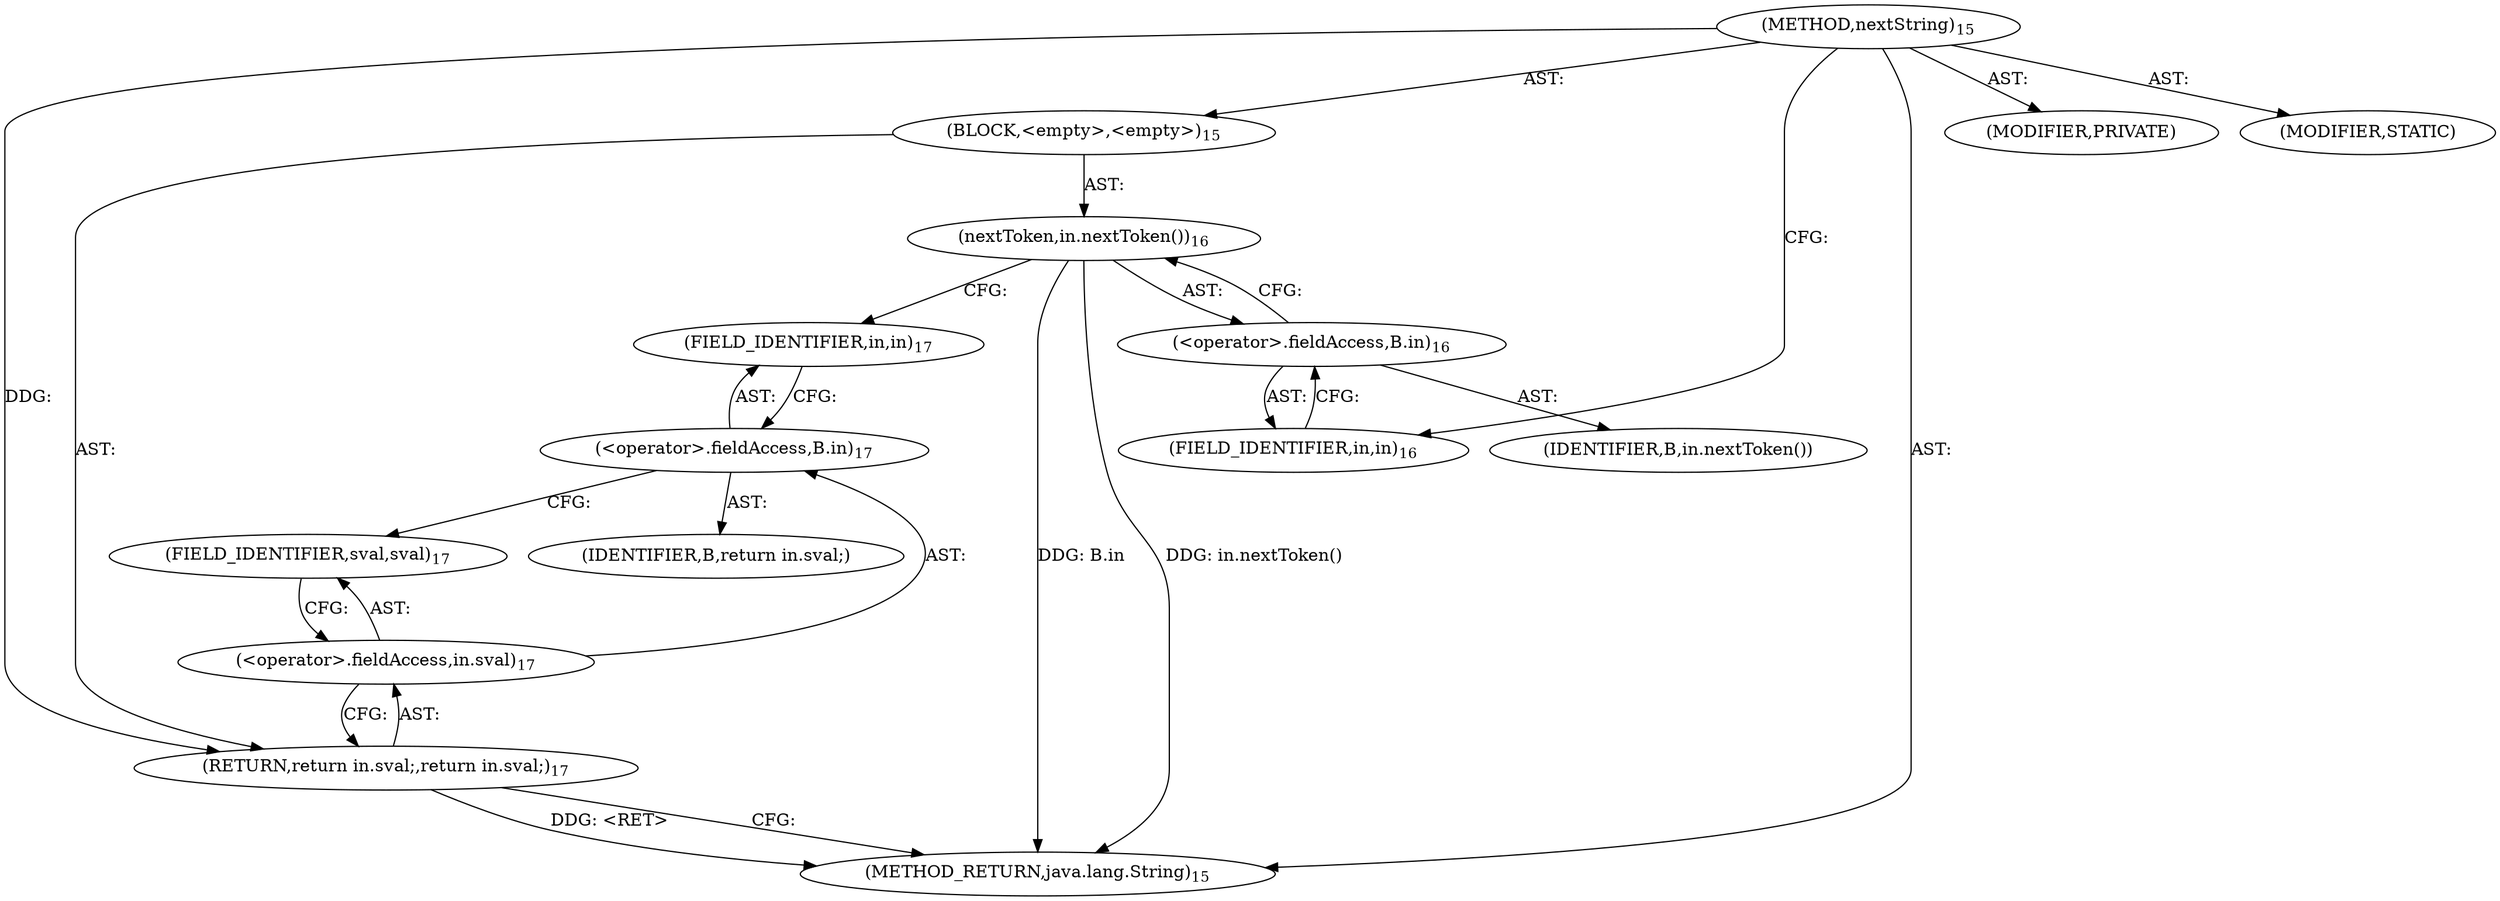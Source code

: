 digraph "nextString" {  
"40" [label = <(METHOD,nextString)<SUB>15</SUB>> ]
"41" [label = <(BLOCK,&lt;empty&gt;,&lt;empty&gt;)<SUB>15</SUB>> ]
"42" [label = <(nextToken,in.nextToken())<SUB>16</SUB>> ]
"43" [label = <(&lt;operator&gt;.fieldAccess,B.in)<SUB>16</SUB>> ]
"44" [label = <(IDENTIFIER,B,in.nextToken())> ]
"45" [label = <(FIELD_IDENTIFIER,in,in)<SUB>16</SUB>> ]
"46" [label = <(RETURN,return in.sval;,return in.sval;)<SUB>17</SUB>> ]
"47" [label = <(&lt;operator&gt;.fieldAccess,in.sval)<SUB>17</SUB>> ]
"48" [label = <(&lt;operator&gt;.fieldAccess,B.in)<SUB>17</SUB>> ]
"49" [label = <(IDENTIFIER,B,return in.sval;)> ]
"50" [label = <(FIELD_IDENTIFIER,in,in)<SUB>17</SUB>> ]
"51" [label = <(FIELD_IDENTIFIER,sval,sval)<SUB>17</SUB>> ]
"52" [label = <(MODIFIER,PRIVATE)> ]
"53" [label = <(MODIFIER,STATIC)> ]
"54" [label = <(METHOD_RETURN,java.lang.String)<SUB>15</SUB>> ]
  "40" -> "41"  [ label = "AST: "] 
  "40" -> "52"  [ label = "AST: "] 
  "40" -> "53"  [ label = "AST: "] 
  "40" -> "54"  [ label = "AST: "] 
  "41" -> "42"  [ label = "AST: "] 
  "41" -> "46"  [ label = "AST: "] 
  "42" -> "43"  [ label = "AST: "] 
  "43" -> "44"  [ label = "AST: "] 
  "43" -> "45"  [ label = "AST: "] 
  "46" -> "47"  [ label = "AST: "] 
  "47" -> "48"  [ label = "AST: "] 
  "47" -> "51"  [ label = "AST: "] 
  "48" -> "49"  [ label = "AST: "] 
  "48" -> "50"  [ label = "AST: "] 
  "42" -> "50"  [ label = "CFG: "] 
  "46" -> "54"  [ label = "CFG: "] 
  "43" -> "42"  [ label = "CFG: "] 
  "47" -> "46"  [ label = "CFG: "] 
  "45" -> "43"  [ label = "CFG: "] 
  "48" -> "51"  [ label = "CFG: "] 
  "51" -> "47"  [ label = "CFG: "] 
  "50" -> "48"  [ label = "CFG: "] 
  "40" -> "45"  [ label = "CFG: "] 
  "46" -> "54"  [ label = "DDG: &lt;RET&gt;"] 
  "42" -> "54"  [ label = "DDG: B.in"] 
  "42" -> "54"  [ label = "DDG: in.nextToken()"] 
  "40" -> "46"  [ label = "DDG: "] 
}
